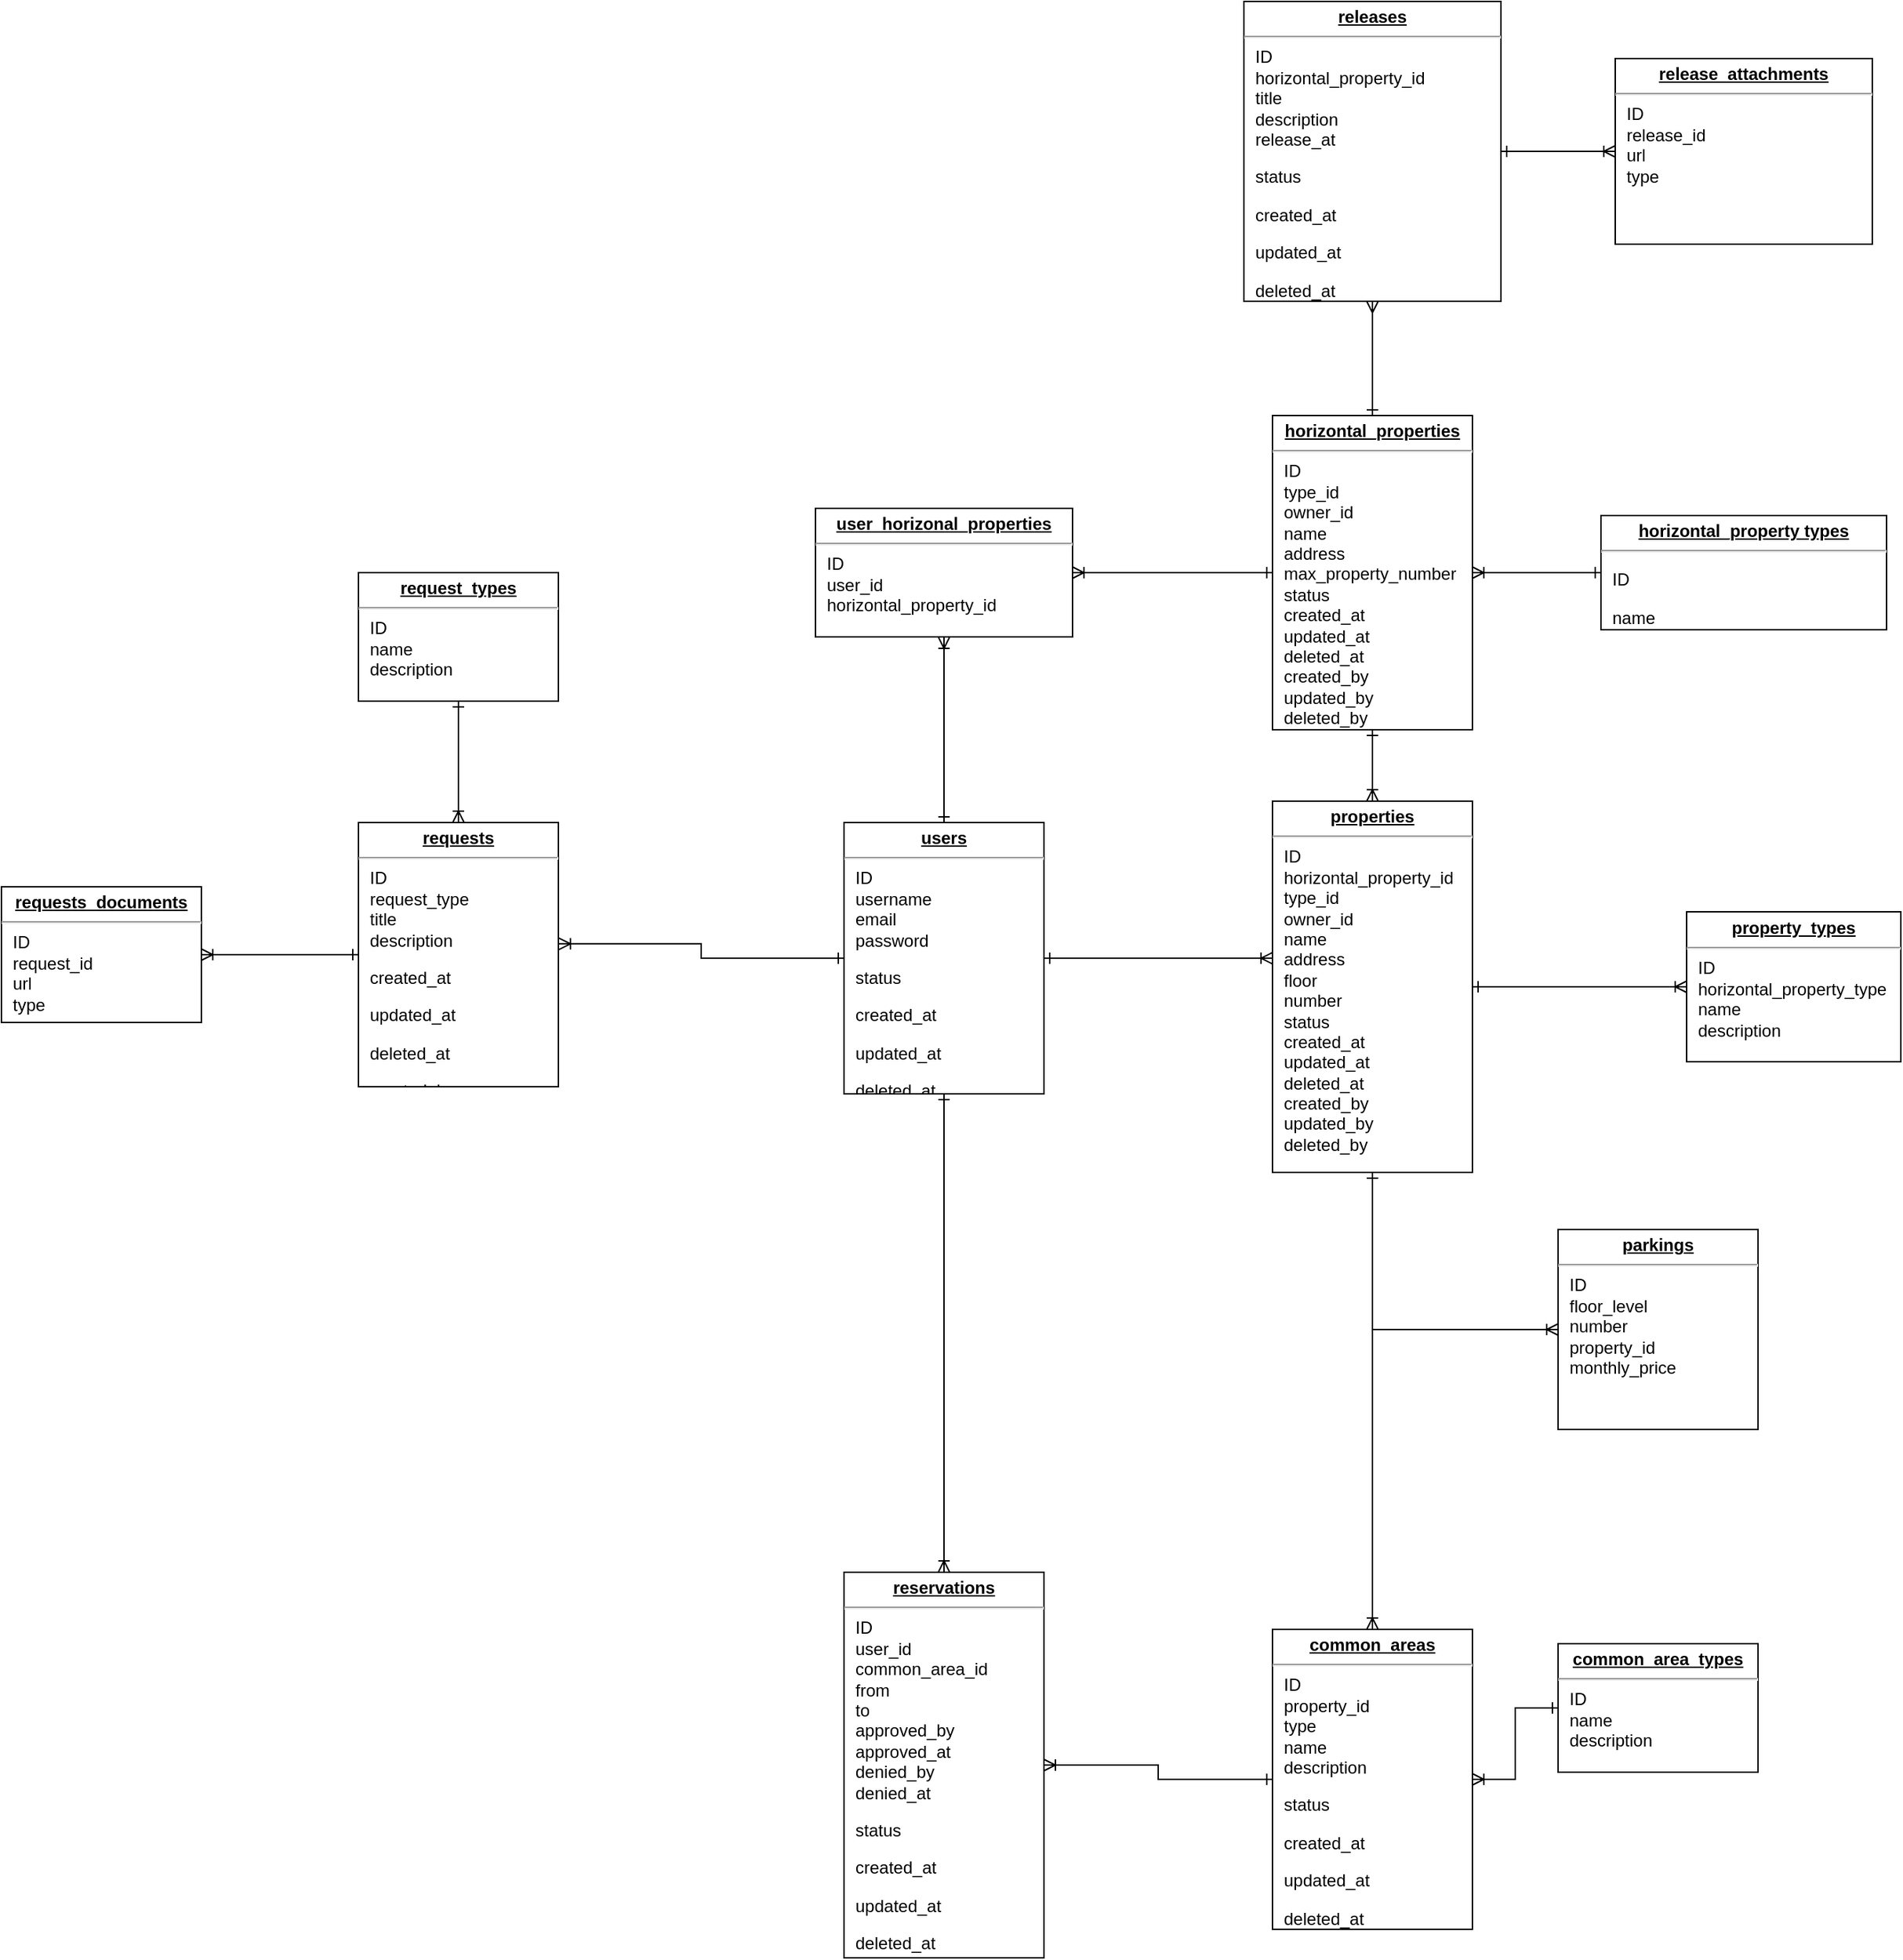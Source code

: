 <mxfile version="24.0.0" type="github">
  <diagram name="Page-1" id="a7904f86-f2b4-8e86-fa97-74104820619b">
    <mxGraphModel dx="3422" dy="2113" grid="1" gridSize="10" guides="1" tooltips="1" connect="1" arrows="1" fold="1" page="1" pageScale="1" pageWidth="1100" pageHeight="850" background="none" math="0" shadow="0">
      <root>
        <mxCell id="0" />
        <mxCell id="1" parent="0" />
        <mxCell id="FBYkTZbu3xAGnKnDzRI2-3" style="edgeStyle=orthogonalEdgeStyle;rounded=0;orthogonalLoop=1;jettySize=auto;html=1;exitX=1;exitY=0.5;exitDx=0;exitDy=0;startArrow=ERone;startFill=0;endArrow=ERoneToMany;endFill=0;" edge="1" parent="1" source="24794b860abc3c2d-26" target="24794b860abc3c2d-29">
          <mxGeometry relative="1" as="geometry">
            <Array as="points">
              <mxPoint x="410" y="470" />
              <mxPoint x="410" y="470" />
            </Array>
          </mxGeometry>
        </mxCell>
        <mxCell id="FBYkTZbu3xAGnKnDzRI2-16" style="edgeStyle=orthogonalEdgeStyle;rounded=0;orthogonalLoop=1;jettySize=auto;html=1;exitX=0.5;exitY=0;exitDx=0;exitDy=0;endArrow=ERoneToMany;endFill=0;startArrow=ERone;startFill=0;" edge="1" parent="1" source="24794b860abc3c2d-26" target="FBYkTZbu3xAGnKnDzRI2-15">
          <mxGeometry relative="1" as="geometry" />
        </mxCell>
        <mxCell id="FBYkTZbu3xAGnKnDzRI2-27" style="edgeStyle=orthogonalEdgeStyle;rounded=0;orthogonalLoop=1;jettySize=auto;html=1;exitX=0.5;exitY=1;exitDx=0;exitDy=0;entryX=0.5;entryY=0;entryDx=0;entryDy=0;startArrow=ERone;startFill=0;endArrow=ERoneToMany;endFill=0;" edge="1" parent="1" source="24794b860abc3c2d-26" target="FBYkTZbu3xAGnKnDzRI2-25">
          <mxGeometry relative="1" as="geometry" />
        </mxCell>
        <mxCell id="24794b860abc3c2d-26" value="&lt;p style=&quot;margin: 0px ; margin-top: 4px ; text-align: center ; text-decoration: underline&quot;&gt;&lt;b&gt;users&lt;/b&gt;&lt;/p&gt;&lt;hr&gt;&lt;p style=&quot;margin: 0px ; margin-left: 8px&quot;&gt;ID&lt;/p&gt;&lt;p style=&quot;margin: 0px ; margin-left: 8px&quot;&gt;username&lt;/p&gt;&lt;p style=&quot;margin: 0px ; margin-left: 8px&quot;&gt;email&lt;/p&gt;&lt;p style=&quot;margin: 0px ; margin-left: 8px&quot;&gt;password&lt;/p&gt;&lt;p style=&quot;margin-left: 8px; border-color: var(--border-color);&quot;&gt;status&lt;/p&gt;&lt;p style=&quot;margin-left: 8px; border-color: var(--border-color);&quot;&gt;created_at&lt;/p&gt;&lt;p style=&quot;margin-left: 8px; border-color: var(--border-color);&quot;&gt;updated_at&lt;/p&gt;&lt;p style=&quot;margin-left: 8px; border-color: var(--border-color);&quot;&gt;deleted_at&lt;/p&gt;&lt;p style=&quot;margin-left: 8px; border-color: var(--border-color);&quot;&gt;created_by&lt;/p&gt;&lt;p style=&quot;margin-left: 8px; border-color: var(--border-color);&quot;&gt;updated_by&lt;/p&gt;&lt;p style=&quot;margin-left: 8px; border-color: var(--border-color);&quot;&gt;deleted_by&lt;/p&gt;" style="verticalAlign=top;align=left;overflow=fill;fontSize=12;fontFamily=Helvetica;html=1;rounded=0;shadow=0;comic=0;labelBackgroundColor=none;strokeWidth=1" parent="1" vertex="1">
          <mxGeometry x="190" y="375" width="140" height="190" as="geometry" />
        </mxCell>
        <mxCell id="24794b860abc3c2d-27" value="&lt;p style=&quot;margin: 0px ; margin-top: 4px ; text-align: center ; text-decoration: underline&quot;&gt;&lt;b&gt;property_types&lt;/b&gt;&lt;/p&gt;&lt;hr&gt;&lt;p style=&quot;margin: 0px ; margin-left: 8px&quot;&gt;ID&lt;/p&gt;&lt;p style=&quot;margin: 0px ; margin-left: 8px&quot;&gt;horizontal_property_type&lt;/p&gt;&lt;p style=&quot;margin: 0px ; margin-left: 8px&quot;&gt;name&lt;/p&gt;&lt;p style=&quot;margin: 0px ; margin-left: 8px&quot;&gt;description&lt;/p&gt;" style="verticalAlign=top;align=left;overflow=fill;fontSize=12;fontFamily=Helvetica;html=1;rounded=0;shadow=0;comic=0;labelBackgroundColor=none;strokeWidth=1" parent="1" vertex="1">
          <mxGeometry x="780" y="437.5" width="150" height="105" as="geometry" />
        </mxCell>
        <mxCell id="FBYkTZbu3xAGnKnDzRI2-2" style="edgeStyle=orthogonalEdgeStyle;rounded=0;orthogonalLoop=1;jettySize=auto;html=1;exitX=1;exitY=0.5;exitDx=0;exitDy=0;endArrow=ERoneToMany;endFill=0;startArrow=ERone;startFill=0;" edge="1" parent="1" source="24794b860abc3c2d-29" target="24794b860abc3c2d-27">
          <mxGeometry relative="1" as="geometry" />
        </mxCell>
        <mxCell id="FBYkTZbu3xAGnKnDzRI2-18" style="edgeStyle=orthogonalEdgeStyle;rounded=0;orthogonalLoop=1;jettySize=auto;html=1;exitX=0.5;exitY=0;exitDx=0;exitDy=0;entryX=0.5;entryY=1;entryDx=0;entryDy=0;endArrow=ERone;endFill=0;startArrow=ERoneToMany;startFill=0;" edge="1" parent="1" source="24794b860abc3c2d-29" target="FBYkTZbu3xAGnKnDzRI2-12">
          <mxGeometry relative="1" as="geometry" />
        </mxCell>
        <mxCell id="FBYkTZbu3xAGnKnDzRI2-20" style="edgeStyle=orthogonalEdgeStyle;rounded=0;orthogonalLoop=1;jettySize=auto;html=1;exitX=0.5;exitY=1;exitDx=0;exitDy=0;entryX=0;entryY=0.5;entryDx=0;entryDy=0;startArrow=ERone;startFill=0;endArrow=ERoneToMany;endFill=0;" edge="1" parent="1" source="24794b860abc3c2d-29" target="FBYkTZbu3xAGnKnDzRI2-5">
          <mxGeometry relative="1" as="geometry" />
        </mxCell>
        <mxCell id="FBYkTZbu3xAGnKnDzRI2-23" style="edgeStyle=orthogonalEdgeStyle;rounded=0;orthogonalLoop=1;jettySize=auto;html=1;exitX=0.5;exitY=1;exitDx=0;exitDy=0;entryX=0.5;entryY=0;entryDx=0;entryDy=0;startArrow=ERone;startFill=0;endArrow=ERoneToMany;endFill=0;" edge="1" parent="1" source="24794b860abc3c2d-29" target="FBYkTZbu3xAGnKnDzRI2-21">
          <mxGeometry relative="1" as="geometry">
            <Array as="points">
              <mxPoint x="560" y="930" />
            </Array>
          </mxGeometry>
        </mxCell>
        <mxCell id="24794b860abc3c2d-29" value="&lt;p style=&quot;margin: 0px ; margin-top: 4px ; text-align: center ; text-decoration: underline&quot;&gt;&lt;b&gt;properties&lt;/b&gt;&lt;/p&gt;&lt;hr&gt;&lt;p style=&quot;margin: 0px ; margin-left: 8px&quot;&gt;ID&lt;/p&gt;&lt;p style=&quot;margin: 0px ; margin-left: 8px&quot;&gt;horizontal_property_id&lt;/p&gt;&lt;p style=&quot;margin: 0px ; margin-left: 8px&quot;&gt;type_id&lt;/p&gt;&lt;p style=&quot;margin: 0px ; margin-left: 8px&quot;&gt;owner_id&lt;/p&gt;&lt;p style=&quot;margin: 0px ; margin-left: 8px&quot;&gt;name&lt;/p&gt;&lt;p style=&quot;margin: 0px ; margin-left: 8px&quot;&gt;address&lt;/p&gt;&lt;p style=&quot;margin: 0px ; margin-left: 8px&quot;&gt;floor&lt;/p&gt;&lt;p style=&quot;margin: 0px ; margin-left: 8px&quot;&gt;number&lt;/p&gt;&lt;p style=&quot;margin: 0px ; margin-left: 8px&quot;&gt;status&lt;/p&gt;&lt;p style=&quot;margin: 0px ; margin-left: 8px&quot;&gt;created_at&lt;/p&gt;&lt;p style=&quot;margin: 0px ; margin-left: 8px&quot;&gt;updated_at&lt;/p&gt;&lt;p style=&quot;margin: 0px ; margin-left: 8px&quot;&gt;deleted_at&lt;/p&gt;&lt;p style=&quot;margin: 0px ; margin-left: 8px&quot;&gt;created_by&lt;/p&gt;&lt;p style=&quot;margin: 0px ; margin-left: 8px&quot;&gt;updated_by&lt;/p&gt;&lt;p style=&quot;margin: 0px ; margin-left: 8px&quot;&gt;deleted_by&lt;/p&gt;" style="verticalAlign=top;align=left;overflow=fill;fontSize=12;fontFamily=Helvetica;html=1;rounded=0;shadow=0;comic=0;labelBackgroundColor=none;strokeWidth=1" parent="1" vertex="1">
          <mxGeometry x="490" y="360" width="140" height="260" as="geometry" />
        </mxCell>
        <mxCell id="FBYkTZbu3xAGnKnDzRI2-5" value="&lt;p style=&quot;margin: 0px ; margin-top: 4px ; text-align: center ; text-decoration: underline&quot;&gt;&lt;b&gt;parkings&lt;/b&gt;&lt;/p&gt;&lt;hr&gt;&lt;p style=&quot;margin: 0px ; margin-left: 8px&quot;&gt;ID&lt;/p&gt;&lt;p style=&quot;margin: 0px ; margin-left: 8px&quot;&gt;floor_level&lt;/p&gt;&lt;p style=&quot;margin: 0px ; margin-left: 8px&quot;&gt;number&lt;/p&gt;&lt;p style=&quot;margin: 0px ; margin-left: 8px&quot;&gt;property_id&lt;/p&gt;&lt;p style=&quot;margin: 0px ; margin-left: 8px&quot;&gt;monthly_price&lt;/p&gt;" style="verticalAlign=top;align=left;overflow=fill;fontSize=12;fontFamily=Helvetica;html=1;rounded=0;shadow=0;comic=0;labelBackgroundColor=none;strokeWidth=1" vertex="1" parent="1">
          <mxGeometry x="690" y="660" width="140" height="140" as="geometry" />
        </mxCell>
        <mxCell id="FBYkTZbu3xAGnKnDzRI2-10" style="edgeStyle=orthogonalEdgeStyle;rounded=0;orthogonalLoop=1;jettySize=auto;html=1;exitX=0.5;exitY=0;exitDx=0;exitDy=0;entryX=0.5;entryY=1;entryDx=0;entryDy=0;endArrow=ERone;endFill=0;startArrow=ERoneToMany;startFill=0;" edge="1" parent="1" source="FBYkTZbu3xAGnKnDzRI2-6" target="FBYkTZbu3xAGnKnDzRI2-7">
          <mxGeometry relative="1" as="geometry" />
        </mxCell>
        <mxCell id="FBYkTZbu3xAGnKnDzRI2-11" style="edgeStyle=orthogonalEdgeStyle;rounded=0;orthogonalLoop=1;jettySize=auto;html=1;exitX=0;exitY=0.5;exitDx=0;exitDy=0;entryX=1;entryY=0.5;entryDx=0;entryDy=0;startArrow=ERone;startFill=0;endArrow=ERoneToMany;endFill=0;" edge="1" parent="1" source="FBYkTZbu3xAGnKnDzRI2-6" target="FBYkTZbu3xAGnKnDzRI2-9">
          <mxGeometry relative="1" as="geometry" />
        </mxCell>
        <mxCell id="FBYkTZbu3xAGnKnDzRI2-6" value="&lt;p style=&quot;margin: 0px ; margin-top: 4px ; text-align: center ; text-decoration: underline&quot;&gt;&lt;b&gt;requests&lt;/b&gt;&lt;/p&gt;&lt;hr&gt;&lt;p style=&quot;margin: 0px ; margin-left: 8px&quot;&gt;ID&lt;/p&gt;&lt;p style=&quot;margin: 0px ; margin-left: 8px&quot;&gt;request_type&lt;/p&gt;&lt;p style=&quot;margin: 0px ; margin-left: 8px&quot;&gt;title&lt;/p&gt;&lt;p style=&quot;margin: 0px ; margin-left: 8px&quot;&gt;description&lt;/p&gt;&lt;p style=&quot;margin-left: 8px; border-color: var(--border-color);&quot;&gt;created_at&lt;/p&gt;&lt;p style=&quot;margin-left: 8px; border-color: var(--border-color);&quot;&gt;updated_at&lt;/p&gt;&lt;p style=&quot;margin-left: 8px; border-color: var(--border-color);&quot;&gt;deleted_at&lt;/p&gt;&lt;p style=&quot;margin-left: 8px; border-color: var(--border-color);&quot;&gt;created_by&lt;/p&gt;&lt;p style=&quot;margin-left: 8px; border-color: var(--border-color);&quot;&gt;updated_by&lt;/p&gt;&lt;p style=&quot;margin-left: 8px; border-color: var(--border-color);&quot;&gt;deleted_by&lt;/p&gt;" style="verticalAlign=top;align=left;overflow=fill;fontSize=12;fontFamily=Helvetica;html=1;rounded=0;shadow=0;comic=0;labelBackgroundColor=none;strokeWidth=1" vertex="1" parent="1">
          <mxGeometry x="-150" y="375" width="140" height="185" as="geometry" />
        </mxCell>
        <mxCell id="FBYkTZbu3xAGnKnDzRI2-7" value="&lt;p style=&quot;margin: 0px ; margin-top: 4px ; text-align: center ; text-decoration: underline&quot;&gt;&lt;b&gt;request_types&lt;/b&gt;&lt;/p&gt;&lt;hr&gt;&lt;p style=&quot;margin: 0px ; margin-left: 8px&quot;&gt;ID&lt;/p&gt;&lt;p style=&quot;margin: 0px ; margin-left: 8px&quot;&gt;name&lt;/p&gt;&lt;p style=&quot;margin: 0px ; margin-left: 8px&quot;&gt;description&lt;/p&gt;" style="verticalAlign=top;align=left;overflow=fill;fontSize=12;fontFamily=Helvetica;html=1;rounded=0;shadow=0;comic=0;labelBackgroundColor=none;strokeWidth=1" vertex="1" parent="1">
          <mxGeometry x="-150" y="200" width="140" height="90" as="geometry" />
        </mxCell>
        <mxCell id="FBYkTZbu3xAGnKnDzRI2-8" style="edgeStyle=orthogonalEdgeStyle;rounded=0;orthogonalLoop=1;jettySize=auto;html=1;exitX=0;exitY=0.5;exitDx=0;exitDy=0;entryX=1.003;entryY=0.459;entryDx=0;entryDy=0;entryPerimeter=0;endArrow=ERoneToMany;endFill=0;startArrow=ERone;startFill=0;" edge="1" parent="1" source="24794b860abc3c2d-26" target="FBYkTZbu3xAGnKnDzRI2-6">
          <mxGeometry relative="1" as="geometry" />
        </mxCell>
        <mxCell id="FBYkTZbu3xAGnKnDzRI2-9" value="&lt;p style=&quot;margin: 0px ; margin-top: 4px ; text-align: center ; text-decoration: underline&quot;&gt;&lt;b&gt;requests_documents&lt;/b&gt;&lt;/p&gt;&lt;hr&gt;&lt;p style=&quot;margin: 0px ; margin-left: 8px&quot;&gt;ID&lt;/p&gt;&lt;p style=&quot;margin: 0px ; margin-left: 8px&quot;&gt;request_id&lt;/p&gt;&lt;p style=&quot;margin: 0px ; margin-left: 8px&quot;&gt;url&lt;/p&gt;&lt;p style=&quot;margin: 0px ; margin-left: 8px&quot;&gt;type&lt;/p&gt;&lt;p style=&quot;margin-left: 8px; border-color: var(--border-color);&quot;&gt;&lt;br&gt;&lt;/p&gt;" style="verticalAlign=top;align=left;overflow=fill;fontSize=12;fontFamily=Helvetica;html=1;rounded=0;shadow=0;comic=0;labelBackgroundColor=none;strokeWidth=1" vertex="1" parent="1">
          <mxGeometry x="-400" y="420" width="140" height="95" as="geometry" />
        </mxCell>
        <mxCell id="FBYkTZbu3xAGnKnDzRI2-17" style="edgeStyle=orthogonalEdgeStyle;rounded=0;orthogonalLoop=1;jettySize=auto;html=1;exitX=0;exitY=0.5;exitDx=0;exitDy=0;entryX=1;entryY=0.5;entryDx=0;entryDy=0;endArrow=ERoneToMany;endFill=0;startArrow=ERone;startFill=0;" edge="1" parent="1" source="FBYkTZbu3xAGnKnDzRI2-12" target="FBYkTZbu3xAGnKnDzRI2-15">
          <mxGeometry relative="1" as="geometry" />
        </mxCell>
        <mxCell id="FBYkTZbu3xAGnKnDzRI2-19" style="edgeStyle=orthogonalEdgeStyle;rounded=0;orthogonalLoop=1;jettySize=auto;html=1;exitX=1;exitY=0.5;exitDx=0;exitDy=0;entryX=0;entryY=0.5;entryDx=0;entryDy=0;endArrow=ERone;endFill=0;startArrow=ERoneToMany;startFill=0;" edge="1" parent="1" source="FBYkTZbu3xAGnKnDzRI2-12" target="FBYkTZbu3xAGnKnDzRI2-13">
          <mxGeometry relative="1" as="geometry" />
        </mxCell>
        <mxCell id="FBYkTZbu3xAGnKnDzRI2-33" style="edgeStyle=orthogonalEdgeStyle;rounded=0;orthogonalLoop=1;jettySize=auto;html=1;exitX=0.5;exitY=0;exitDx=0;exitDy=0;startArrow=ERone;startFill=0;endArrow=ERmany;endFill=0;" edge="1" parent="1" source="FBYkTZbu3xAGnKnDzRI2-12" target="FBYkTZbu3xAGnKnDzRI2-30">
          <mxGeometry relative="1" as="geometry" />
        </mxCell>
        <mxCell id="FBYkTZbu3xAGnKnDzRI2-12" value="&lt;p style=&quot;margin: 0px ; margin-top: 4px ; text-align: center ; text-decoration: underline&quot;&gt;&lt;b&gt;horizontal_properties&lt;/b&gt;&lt;/p&gt;&lt;hr&gt;&lt;p style=&quot;margin: 0px ; margin-left: 8px&quot;&gt;ID&lt;/p&gt;&lt;p style=&quot;margin: 0px ; margin-left: 8px&quot;&gt;type_id&lt;/p&gt;&lt;p style=&quot;margin: 0px ; margin-left: 8px&quot;&gt;owner_id&lt;/p&gt;&lt;p style=&quot;margin: 0px ; margin-left: 8px&quot;&gt;name&lt;/p&gt;&lt;p style=&quot;margin: 0px ; margin-left: 8px&quot;&gt;address&lt;/p&gt;&lt;p style=&quot;margin: 0px ; margin-left: 8px&quot;&gt;max_property_number&lt;/p&gt;&lt;p style=&quot;margin: 0px ; margin-left: 8px&quot;&gt;status&lt;/p&gt;&lt;p style=&quot;margin: 0px ; margin-left: 8px&quot;&gt;created_at&lt;/p&gt;&lt;p style=&quot;margin: 0px ; margin-left: 8px&quot;&gt;updated_at&lt;/p&gt;&lt;p style=&quot;margin: 0px ; margin-left: 8px&quot;&gt;deleted_at&lt;/p&gt;&lt;p style=&quot;margin: 0px ; margin-left: 8px&quot;&gt;created_by&lt;/p&gt;&lt;p style=&quot;margin: 0px ; margin-left: 8px&quot;&gt;updated_by&lt;/p&gt;&lt;p style=&quot;margin: 0px ; margin-left: 8px&quot;&gt;deleted_by&lt;/p&gt;" style="verticalAlign=top;align=left;overflow=fill;fontSize=12;fontFamily=Helvetica;html=1;rounded=0;shadow=0;comic=0;labelBackgroundColor=none;strokeWidth=1" vertex="1" parent="1">
          <mxGeometry x="490" y="90" width="140" height="220" as="geometry" />
        </mxCell>
        <mxCell id="FBYkTZbu3xAGnKnDzRI2-13" value="&lt;p style=&quot;margin: 0px ; margin-top: 4px ; text-align: center ; text-decoration: underline&quot;&gt;&lt;b&gt;horizontal_property types&lt;/b&gt;&lt;/p&gt;&lt;hr&gt;&lt;p style=&quot;margin-left: 8px; border-color: var(--border-color);&quot;&gt;ID&lt;/p&gt;&lt;p style=&quot;margin-left: 8px; border-color: var(--border-color);&quot;&gt;name&lt;/p&gt;&lt;p style=&quot;margin-left: 8px; border-color: var(--border-color);&quot;&gt;description&lt;/p&gt;" style="verticalAlign=top;align=left;overflow=fill;fontSize=12;fontFamily=Helvetica;html=1;rounded=0;shadow=0;comic=0;labelBackgroundColor=none;strokeWidth=1" vertex="1" parent="1">
          <mxGeometry x="720" y="160" width="200" height="80" as="geometry" />
        </mxCell>
        <mxCell id="FBYkTZbu3xAGnKnDzRI2-15" value="&lt;p style=&quot;margin: 0px ; margin-top: 4px ; text-align: center ; text-decoration: underline&quot;&gt;&lt;b&gt;user_horizonal_properties&lt;/b&gt;&lt;/p&gt;&lt;hr&gt;&lt;p style=&quot;margin: 0px ; margin-left: 8px&quot;&gt;ID&lt;/p&gt;&lt;p style=&quot;margin: 0px ; margin-left: 8px&quot;&gt;user_id&lt;/p&gt;&lt;p style=&quot;margin: 0px ; margin-left: 8px&quot;&gt;horizontal_property_id&lt;/p&gt;" style="verticalAlign=top;align=left;overflow=fill;fontSize=12;fontFamily=Helvetica;html=1;rounded=0;shadow=0;comic=0;labelBackgroundColor=none;strokeWidth=1" vertex="1" parent="1">
          <mxGeometry x="170" y="155" width="180" height="90" as="geometry" />
        </mxCell>
        <mxCell id="FBYkTZbu3xAGnKnDzRI2-24" style="edgeStyle=orthogonalEdgeStyle;rounded=0;orthogonalLoop=1;jettySize=auto;html=1;entryX=0;entryY=0.5;entryDx=0;entryDy=0;startArrow=ERoneToMany;startFill=0;endArrow=ERone;endFill=0;" edge="1" parent="1" source="FBYkTZbu3xAGnKnDzRI2-21" target="FBYkTZbu3xAGnKnDzRI2-22">
          <mxGeometry relative="1" as="geometry" />
        </mxCell>
        <mxCell id="FBYkTZbu3xAGnKnDzRI2-26" style="edgeStyle=orthogonalEdgeStyle;rounded=0;orthogonalLoop=1;jettySize=auto;html=1;exitX=0;exitY=0.5;exitDx=0;exitDy=0;entryX=1;entryY=0.5;entryDx=0;entryDy=0;startArrow=ERone;startFill=0;endArrow=ERoneToMany;endFill=0;" edge="1" parent="1" source="FBYkTZbu3xAGnKnDzRI2-21" target="FBYkTZbu3xAGnKnDzRI2-25">
          <mxGeometry relative="1" as="geometry" />
        </mxCell>
        <mxCell id="FBYkTZbu3xAGnKnDzRI2-21" value="&lt;p style=&quot;margin: 0px ; margin-top: 4px ; text-align: center ; text-decoration: underline&quot;&gt;&lt;b&gt;common_areas&lt;/b&gt;&lt;/p&gt;&lt;hr&gt;&lt;p style=&quot;margin: 0px ; margin-left: 8px&quot;&gt;ID&lt;/p&gt;&lt;p style=&quot;margin: 0px ; margin-left: 8px&quot;&gt;property_id&lt;/p&gt;&lt;p style=&quot;margin: 0px ; margin-left: 8px&quot;&gt;type&lt;/p&gt;&lt;p style=&quot;margin: 0px ; margin-left: 8px&quot;&gt;name&lt;/p&gt;&lt;p style=&quot;margin: 0px ; margin-left: 8px&quot;&gt;description&lt;/p&gt;&lt;p style=&quot;margin-left: 8px; border-color: var(--border-color);&quot;&gt;status&lt;/p&gt;&lt;p style=&quot;margin-left: 8px; border-color: var(--border-color);&quot;&gt;created_at&lt;/p&gt;&lt;p style=&quot;margin-left: 8px; border-color: var(--border-color);&quot;&gt;updated_at&lt;/p&gt;&lt;p style=&quot;margin-left: 8px; border-color: var(--border-color);&quot;&gt;deleted_at&lt;/p&gt;&lt;p style=&quot;margin-left: 8px; border-color: var(--border-color);&quot;&gt;created_by&lt;/p&gt;&lt;p style=&quot;margin-left: 8px; border-color: var(--border-color);&quot;&gt;updated_by&lt;/p&gt;&lt;p style=&quot;margin-left: 8px; border-color: var(--border-color);&quot;&gt;deleted_by&lt;/p&gt;" style="verticalAlign=top;align=left;overflow=fill;fontSize=12;fontFamily=Helvetica;html=1;rounded=0;shadow=0;comic=0;labelBackgroundColor=none;strokeWidth=1" vertex="1" parent="1">
          <mxGeometry x="490" y="940" width="140" height="210" as="geometry" />
        </mxCell>
        <mxCell id="FBYkTZbu3xAGnKnDzRI2-22" value="&lt;p style=&quot;margin: 0px ; margin-top: 4px ; text-align: center ; text-decoration: underline&quot;&gt;&lt;b&gt;common_area_types&lt;/b&gt;&lt;/p&gt;&lt;hr&gt;&lt;p style=&quot;margin: 0px ; margin-left: 8px&quot;&gt;ID&lt;/p&gt;&lt;p style=&quot;margin: 0px ; margin-left: 8px&quot;&gt;name&lt;/p&gt;&lt;p style=&quot;margin: 0px ; margin-left: 8px&quot;&gt;description&lt;/p&gt;" style="verticalAlign=top;align=left;overflow=fill;fontSize=12;fontFamily=Helvetica;html=1;rounded=0;shadow=0;comic=0;labelBackgroundColor=none;strokeWidth=1" vertex="1" parent="1">
          <mxGeometry x="690" y="950" width="140" height="90" as="geometry" />
        </mxCell>
        <mxCell id="FBYkTZbu3xAGnKnDzRI2-25" value="&lt;p style=&quot;margin: 0px ; margin-top: 4px ; text-align: center ; text-decoration: underline&quot;&gt;&lt;b&gt;reservations&lt;/b&gt;&lt;/p&gt;&lt;hr&gt;&lt;p style=&quot;margin: 0px ; margin-left: 8px&quot;&gt;ID&lt;/p&gt;&lt;p style=&quot;margin: 0px ; margin-left: 8px&quot;&gt;user_id&lt;/p&gt;&lt;p style=&quot;margin: 0px ; margin-left: 8px&quot;&gt;common_area_id&lt;/p&gt;&lt;p style=&quot;margin: 0px ; margin-left: 8px&quot;&gt;from&lt;/p&gt;&lt;p style=&quot;margin: 0px ; margin-left: 8px&quot;&gt;to&lt;/p&gt;&lt;p style=&quot;margin: 0px ; margin-left: 8px&quot;&gt;approved_by&lt;/p&gt;&lt;p style=&quot;margin: 0px ; margin-left: 8px&quot;&gt;approved_at&lt;/p&gt;&lt;p style=&quot;margin: 0px ; margin-left: 8px&quot;&gt;denied_by&lt;/p&gt;&lt;p style=&quot;margin: 0px ; margin-left: 8px&quot;&gt;denied_at&lt;/p&gt;&lt;p style=&quot;margin-left: 8px; border-color: var(--border-color);&quot;&gt;status&lt;/p&gt;&lt;p style=&quot;margin-left: 8px; border-color: var(--border-color);&quot;&gt;created_at&lt;/p&gt;&lt;p style=&quot;margin-left: 8px; border-color: var(--border-color);&quot;&gt;updated_at&lt;/p&gt;&lt;p style=&quot;margin-left: 8px; border-color: var(--border-color);&quot;&gt;deleted_at&lt;/p&gt;&lt;p style=&quot;margin-left: 8px; border-color: var(--border-color);&quot;&gt;created_by&lt;/p&gt;&lt;p style=&quot;margin-left: 8px; border-color: var(--border-color);&quot;&gt;updated_by&lt;/p&gt;&lt;p style=&quot;margin-left: 8px; border-color: var(--border-color);&quot;&gt;deleted_by&lt;/p&gt;" style="verticalAlign=top;align=left;overflow=fill;fontSize=12;fontFamily=Helvetica;html=1;rounded=0;shadow=0;comic=0;labelBackgroundColor=none;strokeWidth=1" vertex="1" parent="1">
          <mxGeometry x="190" y="900" width="140" height="270" as="geometry" />
        </mxCell>
        <mxCell id="FBYkTZbu3xAGnKnDzRI2-30" value="&lt;p style=&quot;margin: 0px ; margin-top: 4px ; text-align: center ; text-decoration: underline&quot;&gt;&lt;b&gt;releases&lt;/b&gt;&lt;/p&gt;&lt;hr&gt;&lt;p style=&quot;margin: 0px ; margin-left: 8px&quot;&gt;ID&lt;/p&gt;&lt;p style=&quot;margin: 0px ; margin-left: 8px&quot;&gt;horizontal_property_id&lt;/p&gt;&lt;p style=&quot;margin: 0px ; margin-left: 8px&quot;&gt;title&lt;/p&gt;&lt;p style=&quot;margin: 0px ; margin-left: 8px&quot;&gt;description&lt;/p&gt;&lt;p style=&quot;margin: 0px ; margin-left: 8px&quot;&gt;release_at&lt;/p&gt;&lt;p style=&quot;margin-left: 8px; border-color: var(--border-color);&quot;&gt;status&lt;/p&gt;&lt;p style=&quot;margin-left: 8px; border-color: var(--border-color);&quot;&gt;created_at&lt;/p&gt;&lt;p style=&quot;margin-left: 8px; border-color: var(--border-color);&quot;&gt;updated_at&lt;/p&gt;&lt;p style=&quot;margin-left: 8px; border-color: var(--border-color);&quot;&gt;deleted_at&lt;/p&gt;&lt;p style=&quot;margin-left: 8px; border-color: var(--border-color);&quot;&gt;created_by&lt;/p&gt;&lt;p style=&quot;margin-left: 8px; border-color: var(--border-color);&quot;&gt;updated_by&lt;/p&gt;&lt;p style=&quot;margin-left: 8px; border-color: var(--border-color);&quot;&gt;deleted_by&lt;/p&gt;" style="verticalAlign=top;align=left;overflow=fill;fontSize=12;fontFamily=Helvetica;html=1;rounded=0;shadow=0;comic=0;labelBackgroundColor=none;strokeWidth=1" vertex="1" parent="1">
          <mxGeometry x="470" y="-200" width="180" height="210" as="geometry" />
        </mxCell>
        <mxCell id="FBYkTZbu3xAGnKnDzRI2-34" style="edgeStyle=orthogonalEdgeStyle;rounded=0;orthogonalLoop=1;jettySize=auto;html=1;exitX=0;exitY=0.5;exitDx=0;exitDy=0;entryX=1;entryY=0.5;entryDx=0;entryDy=0;startArrow=ERoneToMany;startFill=0;endArrow=ERone;endFill=0;" edge="1" parent="1" source="FBYkTZbu3xAGnKnDzRI2-31" target="FBYkTZbu3xAGnKnDzRI2-30">
          <mxGeometry relative="1" as="geometry" />
        </mxCell>
        <mxCell id="FBYkTZbu3xAGnKnDzRI2-31" value="&lt;p style=&quot;margin: 0px ; margin-top: 4px ; text-align: center ; text-decoration: underline&quot;&gt;&lt;b&gt;release_attachments&lt;/b&gt;&lt;/p&gt;&lt;hr&gt;&lt;p style=&quot;margin: 0px ; margin-left: 8px&quot;&gt;ID&lt;/p&gt;&lt;p style=&quot;margin: 0px ; margin-left: 8px&quot;&gt;release_id&lt;/p&gt;&lt;p style=&quot;margin: 0px ; margin-left: 8px&quot;&gt;url&lt;/p&gt;&lt;p style=&quot;margin: 0px ; margin-left: 8px&quot;&gt;type&lt;/p&gt;" style="verticalAlign=top;align=left;overflow=fill;fontSize=12;fontFamily=Helvetica;html=1;rounded=0;shadow=0;comic=0;labelBackgroundColor=none;strokeWidth=1" vertex="1" parent="1">
          <mxGeometry x="730" y="-160" width="180" height="130" as="geometry" />
        </mxCell>
      </root>
    </mxGraphModel>
  </diagram>
</mxfile>
